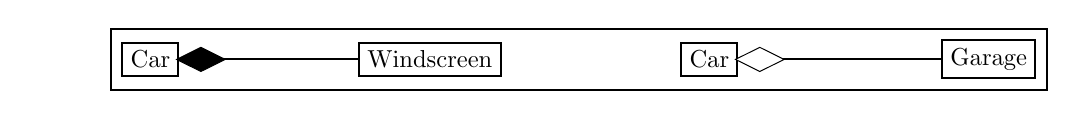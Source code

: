 \usetikzlibrary{backgrounds,positioning}
\usetikzlibrary{decorations.pathreplacing}
\usetikzlibrary{shapes}
\usetikzlibrary{shapes.multipart}
\usetikzlibrary{arrows}
\usetikzlibrary{shapes.geometric}

\pgfdeclarelayer{back}
\pgfsetlayers{background,back,main}

\resizebox {\columnwidth} {!} {    % (2) scale to exact column width
\begin{tikzpicture}[
      background rectangle/.style={fill=white,draw=black,line width=1pt}, show background rectangle,
]

\node [fill=white,draw=black,thick] at (1,1) (a) {Car};
\node [fill=white,draw=black,thick] at (5,1) (b) {Windscreen};
\node [right=of a.east,anchor=east,xshift=-0.95em,
  diamond,aspect=2,draw=black,fill=black] (aa) {};

\node [fill=white,draw=black,thick] at (9,1) (c) {Car};
\node [fill=white,draw=black,thick] at (13,1) (d) {Garage};
\node [right=of c.east,anchor=east,xshift=-0.95em,
  diamond,aspect=2,draw=black,fill=white] (cc) {};

\begin{pgfonlayer}{back}
  \draw [black,thick] (a) -- (b);
  \draw [black,thick] (c) -- (d);
\end{pgfonlayer}

\end{tikzpicture}
}